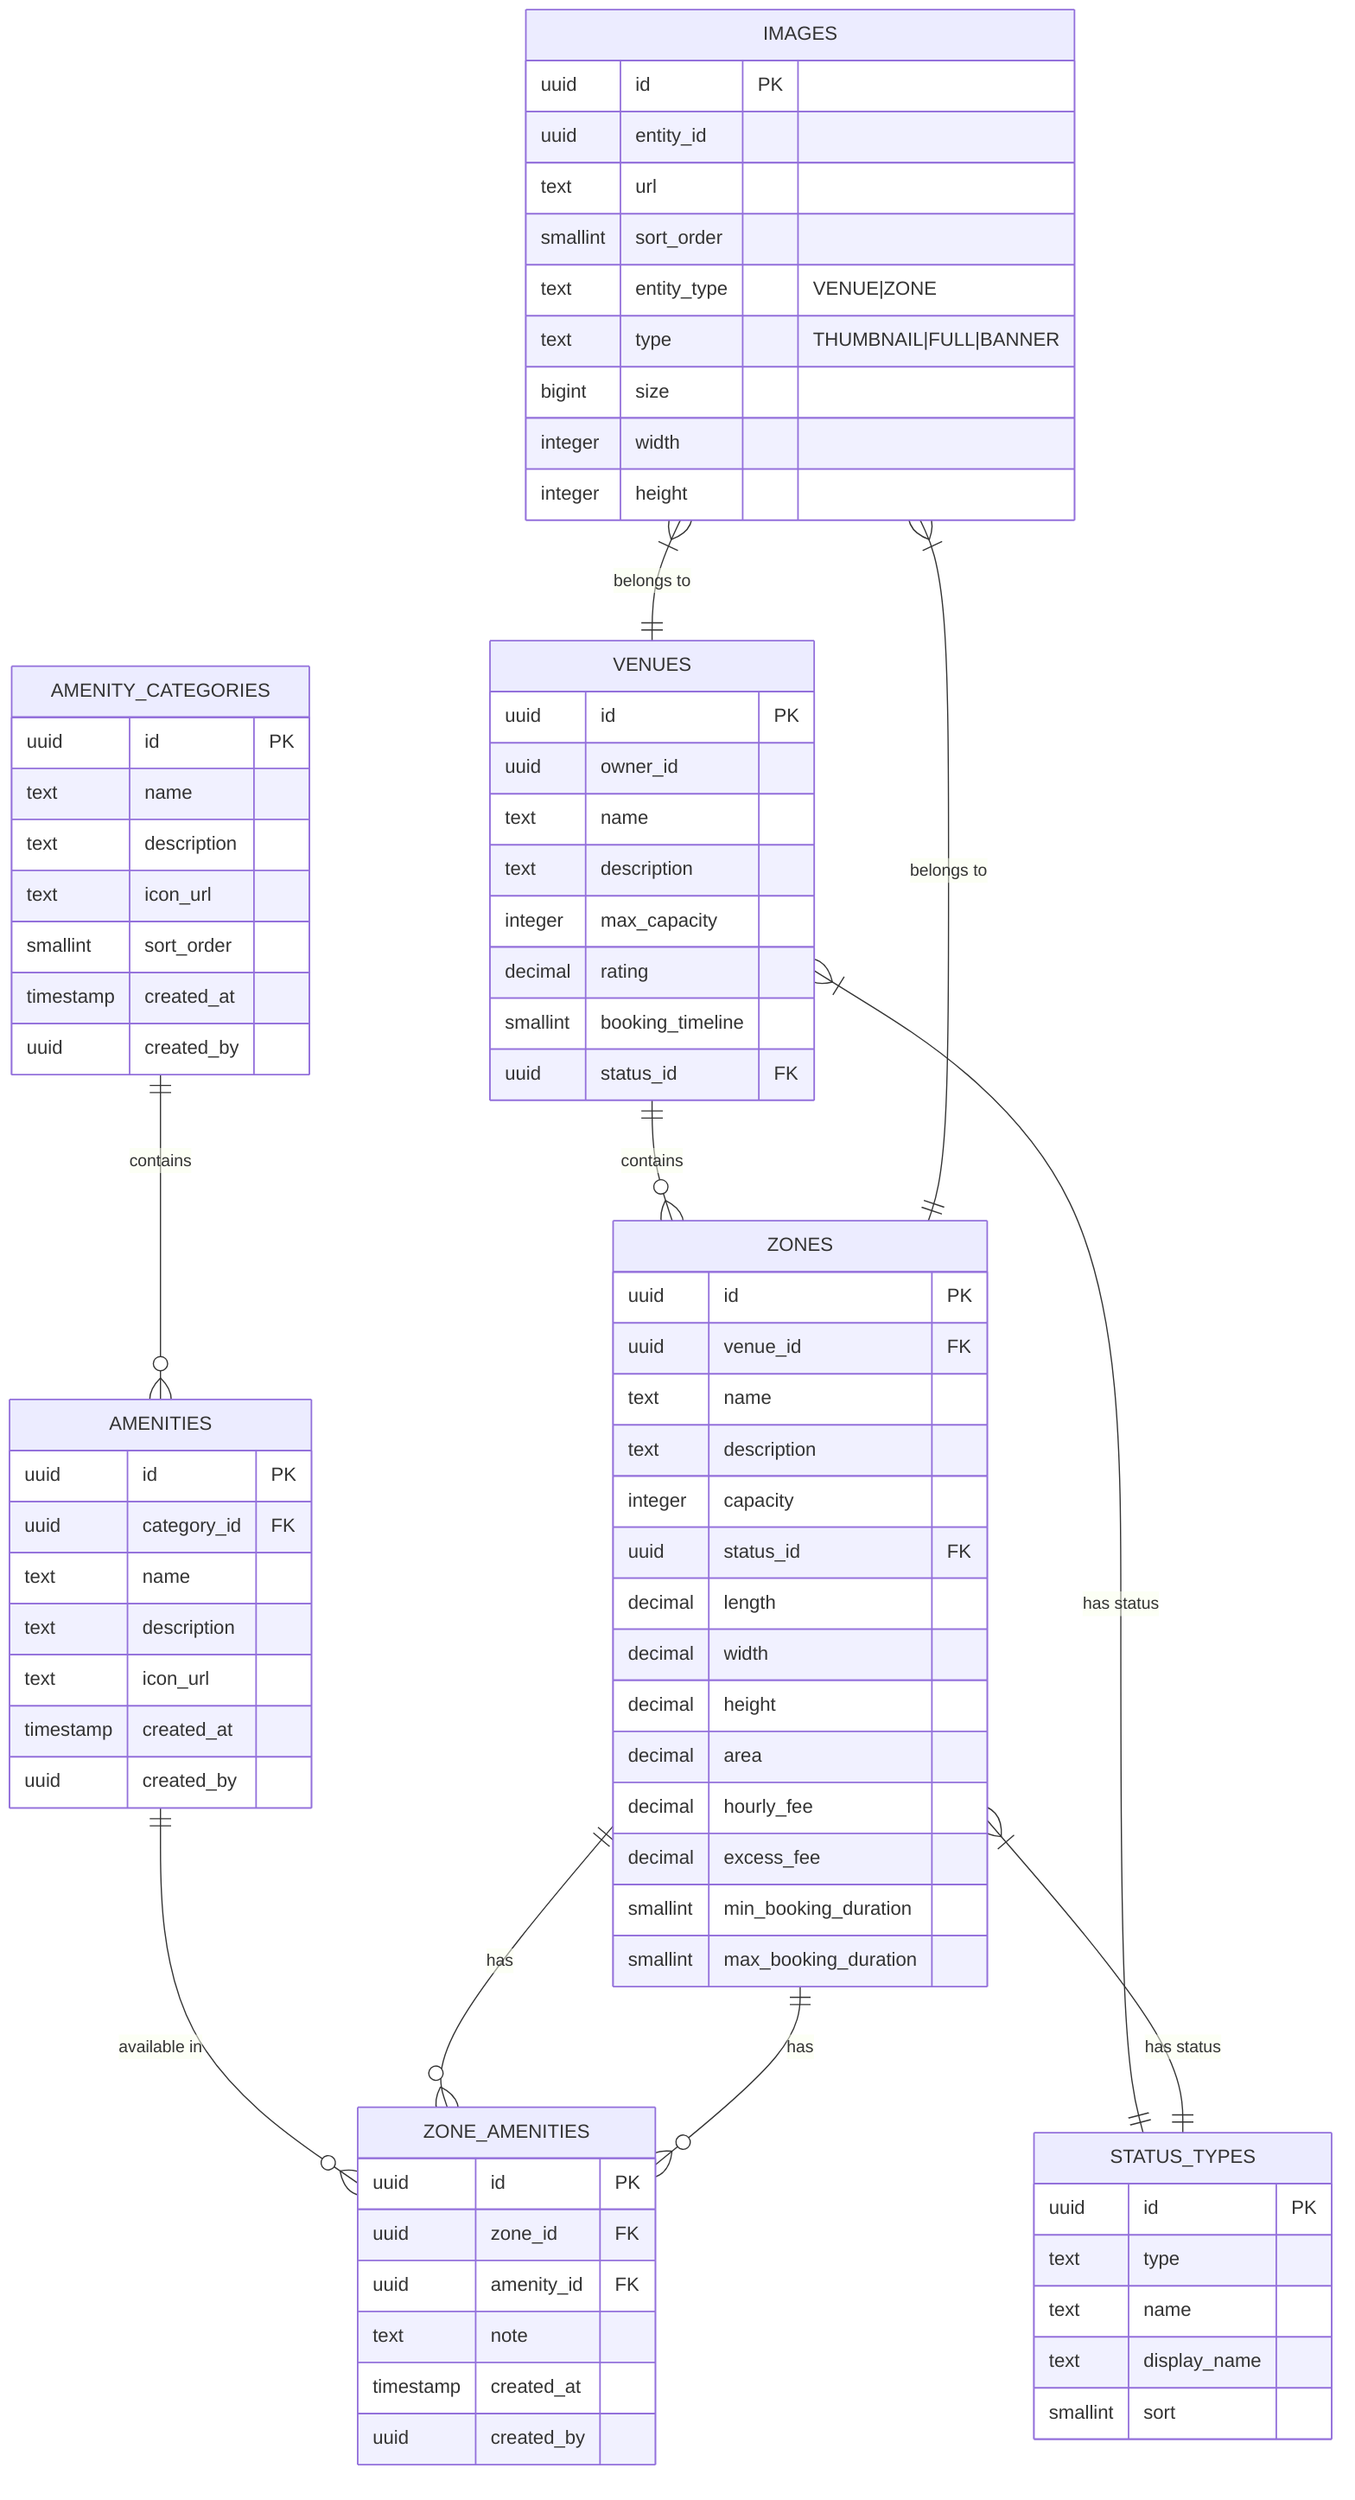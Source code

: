 erDiagram
%% Core Venue Relationships
    VENUES ||--o{ ZONES: contains

%% Amenity Management
    AMENITY_CATEGORIES ||--o{ AMENITIES: contains
    AMENITIES ||--o{ ZONE_AMENITIES: "available in"
    ZONES ||--o{ ZONE_AMENITIES: has

%% Zone Management
    ZONES ||--o{ ZONE_AMENITIES: has

%% Status Management
    VENUES }|--|| STATUS_TYPES: "has status"
    ZONES }|--|| STATUS_TYPES: "has status"

%% Image Management
    IMAGES }|--|| VENUES: "belongs to"
    IMAGES }|--|| ZONES: "belongs to"

    VENUES {
        uuid id PK
        uuid owner_id
        text name
        text description
        integer max_capacity
        decimal rating
        smallint booking_timeline
        uuid status_id FK
    }

    ZONES {
        uuid id PK
        uuid venue_id FK
        text name
        text description
        integer capacity
        uuid status_id FK
        decimal length
        decimal width
        decimal height
        decimal area
        decimal hourly_fee
        decimal excess_fee
        smallint min_booking_duration
        smallint max_booking_duration
    }


    AMENITY_CATEGORIES {
        uuid id PK
        text name
        text description
        text icon_url
        smallint sort_order
        timestamp created_at
        uuid created_by
    }

    AMENITIES {
        uuid id PK
        uuid category_id FK
        text name
        text description
        text icon_url
        timestamp created_at
        uuid created_by
    }

    ZONE_AMENITIES {
        uuid id PK
        uuid zone_id FK
        uuid amenity_id FK
        text note
        timestamp created_at
        uuid created_by
    }

    STATUS_TYPES {
        uuid id PK
        text type
        text name
        text display_name
        smallint sort
    }

    IMAGES {
        uuid id PK
        uuid entity_id
        text url
        smallint sort_order
        text entity_type "VENUE|ZONE"
        text type "THUMBNAIL|FULL|BANNER"
        bigint size
        integer width
        integer height
    }